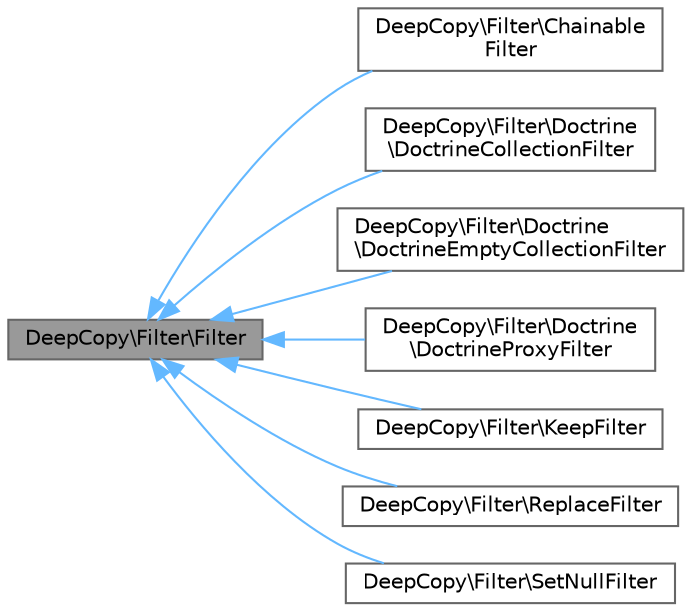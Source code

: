 digraph "DeepCopy\Filter\Filter"
{
 // LATEX_PDF_SIZE
  bgcolor="transparent";
  edge [fontname=Helvetica,fontsize=10,labelfontname=Helvetica,labelfontsize=10];
  node [fontname=Helvetica,fontsize=10,shape=box,height=0.2,width=0.4];
  rankdir="LR";
  Node1 [id="Node000001",label="DeepCopy\\Filter\\Filter",height=0.2,width=0.4,color="gray40", fillcolor="grey60", style="filled", fontcolor="black",tooltip=" "];
  Node1 -> Node2 [id="edge1_Node000001_Node000002",dir="back",color="steelblue1",style="solid",tooltip=" "];
  Node2 [id="Node000002",label="DeepCopy\\Filter\\Chainable\lFilter",height=0.2,width=0.4,color="gray40", fillcolor="white", style="filled",URL="$classDeepCopy_1_1Filter_1_1ChainableFilter.html",tooltip=" "];
  Node1 -> Node3 [id="edge2_Node000001_Node000003",dir="back",color="steelblue1",style="solid",tooltip=" "];
  Node3 [id="Node000003",label="DeepCopy\\Filter\\Doctrine\l\\DoctrineCollectionFilter",height=0.2,width=0.4,color="gray40", fillcolor="white", style="filled",URL="$classDeepCopy_1_1Filter_1_1Doctrine_1_1DoctrineCollectionFilter.html",tooltip=" "];
  Node1 -> Node4 [id="edge3_Node000001_Node000004",dir="back",color="steelblue1",style="solid",tooltip=" "];
  Node4 [id="Node000004",label="DeepCopy\\Filter\\Doctrine\l\\DoctrineEmptyCollectionFilter",height=0.2,width=0.4,color="gray40", fillcolor="white", style="filled",URL="$classDeepCopy_1_1Filter_1_1Doctrine_1_1DoctrineEmptyCollectionFilter.html",tooltip=" "];
  Node1 -> Node5 [id="edge4_Node000001_Node000005",dir="back",color="steelblue1",style="solid",tooltip=" "];
  Node5 [id="Node000005",label="DeepCopy\\Filter\\Doctrine\l\\DoctrineProxyFilter",height=0.2,width=0.4,color="gray40", fillcolor="white", style="filled",URL="$classDeepCopy_1_1Filter_1_1Doctrine_1_1DoctrineProxyFilter.html",tooltip=" "];
  Node1 -> Node6 [id="edge5_Node000001_Node000006",dir="back",color="steelblue1",style="solid",tooltip=" "];
  Node6 [id="Node000006",label="DeepCopy\\Filter\\KeepFilter",height=0.2,width=0.4,color="gray40", fillcolor="white", style="filled",URL="$classDeepCopy_1_1Filter_1_1KeepFilter.html",tooltip=" "];
  Node1 -> Node7 [id="edge6_Node000001_Node000007",dir="back",color="steelblue1",style="solid",tooltip=" "];
  Node7 [id="Node000007",label="DeepCopy\\Filter\\ReplaceFilter",height=0.2,width=0.4,color="gray40", fillcolor="white", style="filled",URL="$classDeepCopy_1_1Filter_1_1ReplaceFilter.html",tooltip=" "];
  Node1 -> Node8 [id="edge7_Node000001_Node000008",dir="back",color="steelblue1",style="solid",tooltip=" "];
  Node8 [id="Node000008",label="DeepCopy\\Filter\\SetNullFilter",height=0.2,width=0.4,color="gray40", fillcolor="white", style="filled",URL="$classDeepCopy_1_1Filter_1_1SetNullFilter.html",tooltip=" "];
}
